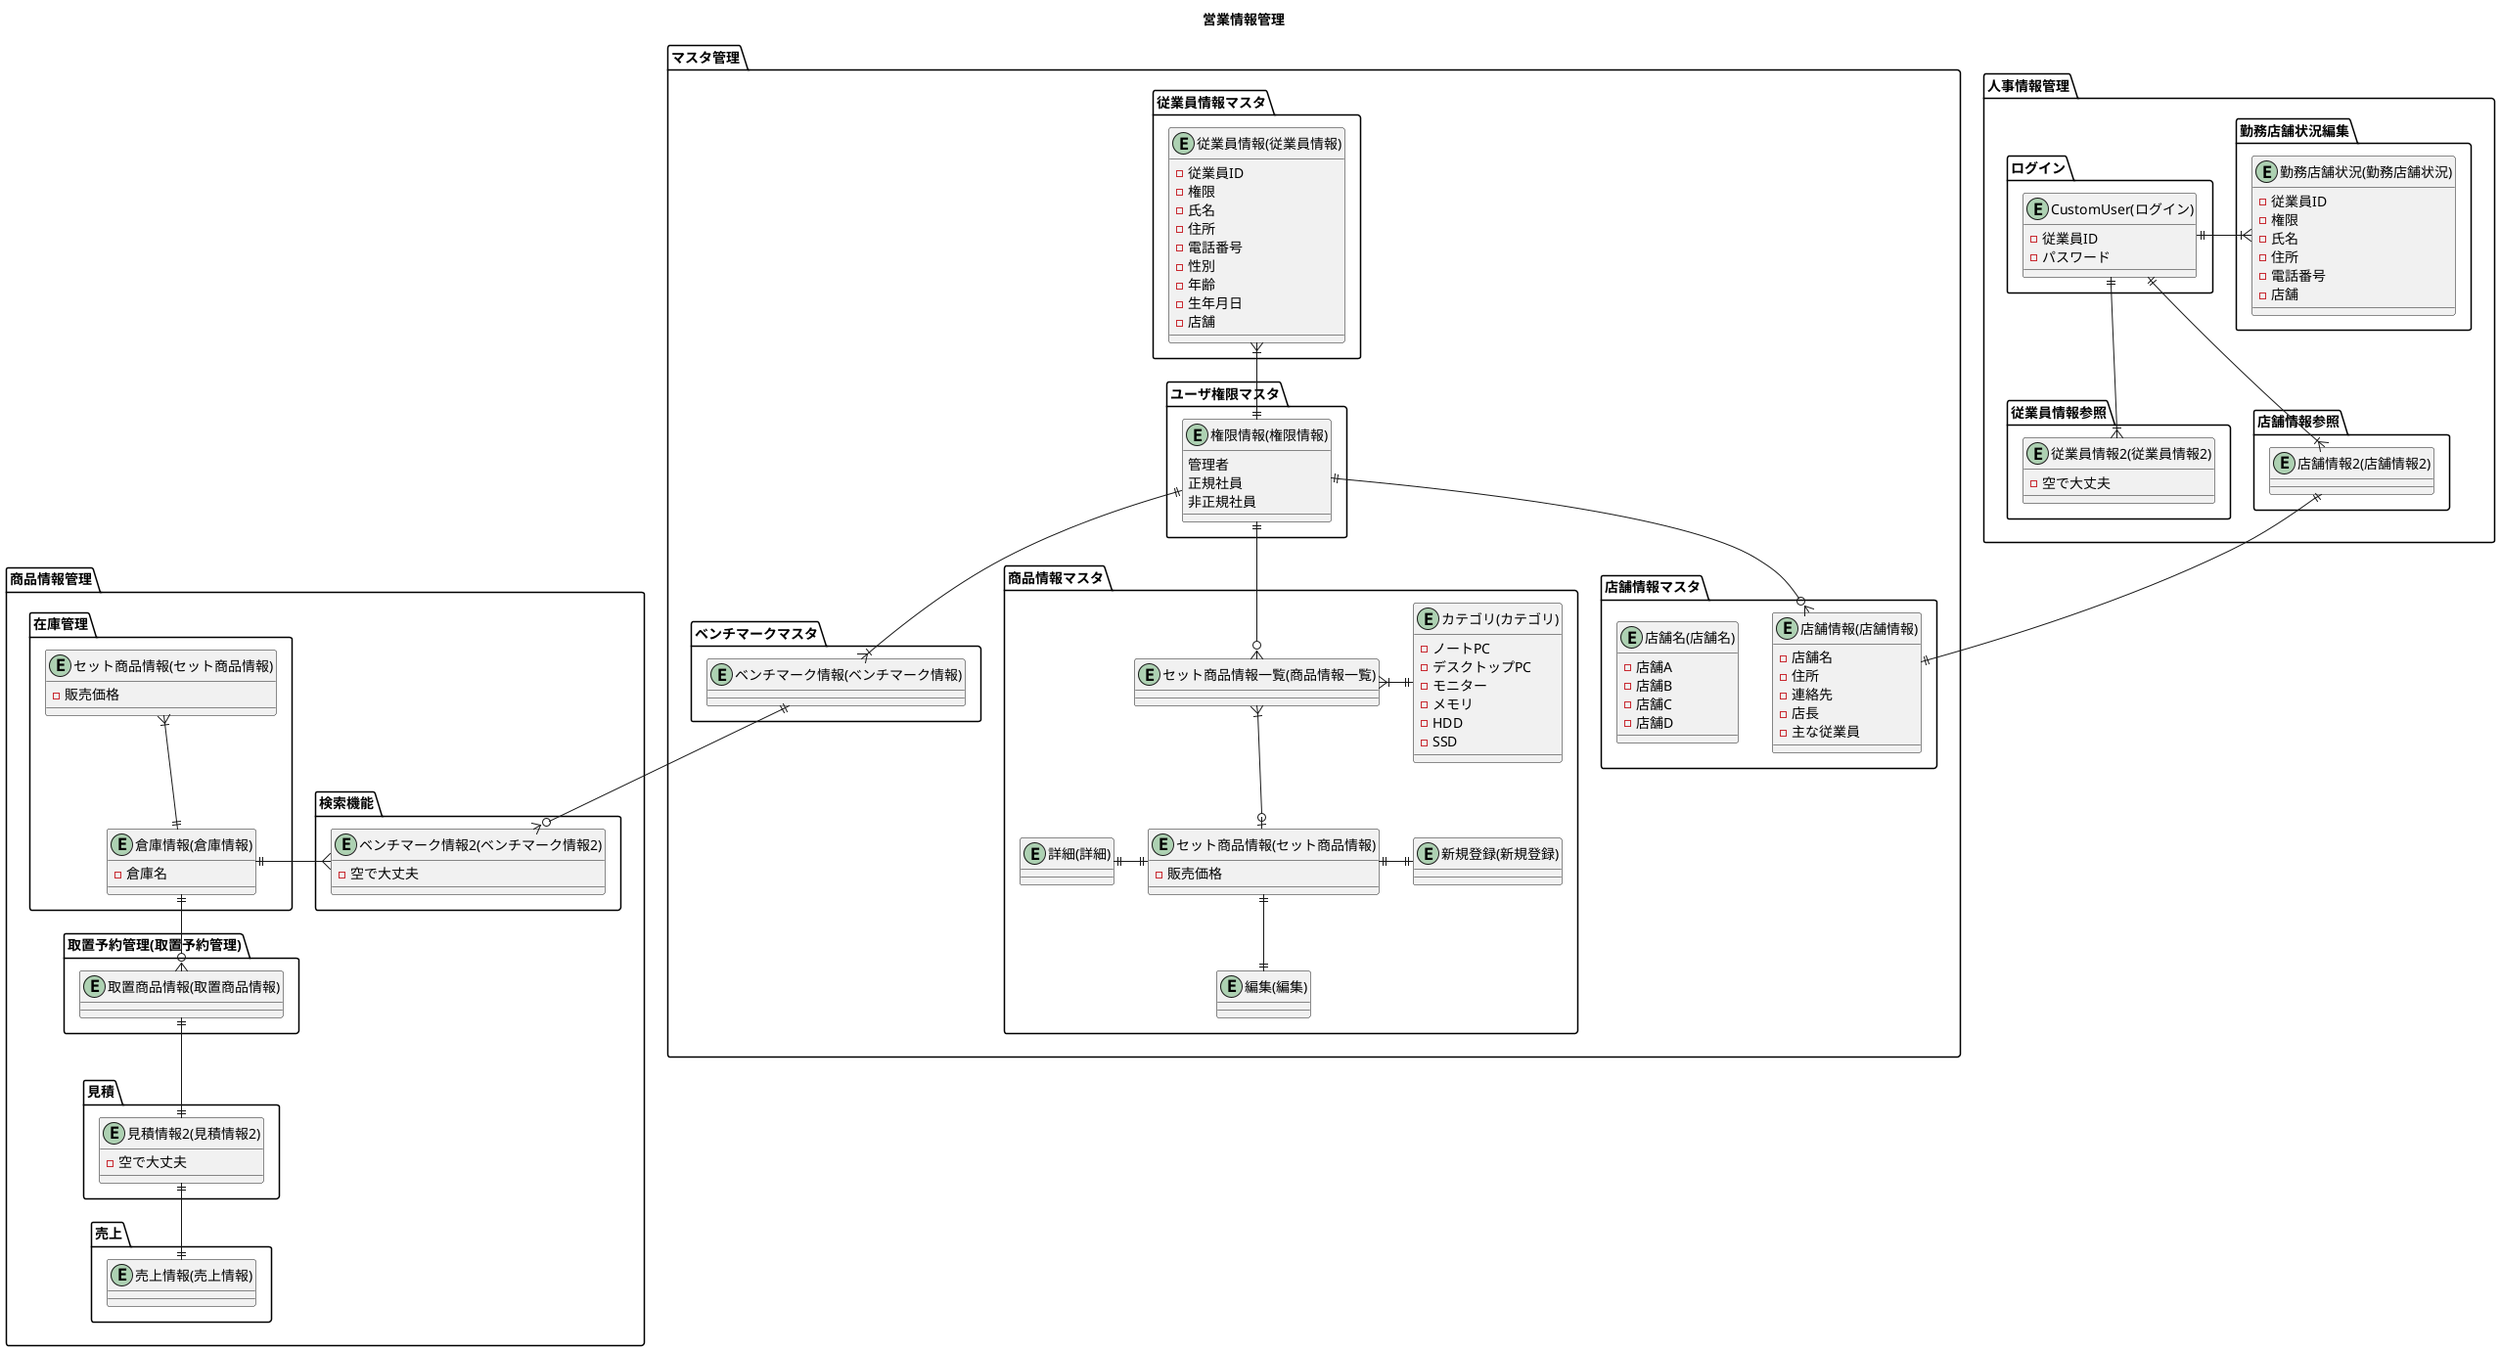 @startuml クラス図
' left to right direction

title 営業情報管理


package "マスタ管理" as mastermana {
    package 従業員情報マスタ{
        ' 従業員情報
        ' モデル
        entity "従業員情報(従業員情報)" as 従業員{
            -従業員ID
            -権限
            -氏名
            -住所
            -電話番号
            -性別
            -年齢
            -生年月日
            -店舗
        }
    }
    package "店舗情報マスタ"{
        ' 店舗情報
        ' モデル
        entity "店舗情報(店舗情報)" as 店舗{
            -店舗名
            -住所
            -連絡先
            -店長
            -主な従業員
        }
        entity "店舗名(店舗名)" as 店舗名{
            -店舗A
            -店舗B
            -店舗C
            -店舗D
        }
    }
    package ユーザ権限マスタ{
        'ユーザ権限'
        ' モデル
        entity "権限情報(権限情報)" as 権限{
            管理者
            正規社員
            非正規社員
        }
    }
    package 商品情報マスタ{
        ' 商品情報管理
        ' モデル
        entity "セット商品情報(セット商品情報)" as セット{
            -販売価格
            ' 保留中
        }
        entity "カテゴリ(カテゴリ)" as カテゴリ{
            -ノートPC
            -デスクトップPC
            -モニター
            -メモリ
            -HDD
            -SSD
        }
        ' コントローラ
        entity "セット商品情報一覧(商品情報一覧)" as セット一覧{}
        entity "新規登録(新規登録)" as 新規{}
        entity "詳細(詳細)" as 詳細{}
        entity "編集(編集)" as 編集{}
        セット一覧}|--o|セット
        セット一覧}|-r-||カテゴリ
        セット||-r-||新規
        セット||-d-||編集
        セット||-l-||詳細
    }
    package ベンチマークマスタ{
        ' ベンチマークマスタ
        ' モデル
        entity "ベンチマーク情報(ベンチマーク情報)" as ベンチマーク{
            ' 保留中
        }
    }
    ' package 売上情報マスタ{
        ' 売上情報
        ' モデル
        従業員 }|-d-|| 権限
        権限 ||-d-|{ ベンチマーク
        権限 ||-d-o{ セット一覧
        権限 ||-d-o{ 店舗

}


package "商品情報管理" as itemmana {
    package 在庫管理{
        ' 商品情報管理
        ' モデル
        entity "セット商品情報(セット商品情報)" as セット商品情報{
            -販売価格
            ' 保留中
        }
        entity "倉庫情報(倉庫情報)" as 倉庫情報{
        -倉庫名
        ' +移動指示()
        }
        セット商品情報}|-d-||倉庫情報
    }
    package 検索機能{
        ' ベンチマークマスタ
        ' モデル
        entity "ベンチマーク情報2(ベンチマーク情報2)" as ベンチマーク情報2{
            ' 保留中
            -空で大丈夫
        }
    }
    package 取置予約管理(取置予約管理){
        ' 取置商品情報
        ' モデル
        entity "取置商品情報(取置商品情報)" as 取置商品情報{

        }
    }
    package 見積{
        entity "見積情報2(見積情報2)" as 見積情報2{
            -空で大丈夫
        }
    }
    package 売上{
        ' 売上情報
        ' モデル
        entity "売上情報(売上情報)" as 売上情報{}
    }
    倉庫情報||-d-o{取置商品情報
    倉庫情報||-r-{ベンチマーク情報2
    取置商品情報||-d-||見積情報2
    見積情報2||-d-||売上情報

    
}


package "人事情報管理" as huremana {
    package 従業員情報参照{
        entity "従業員情報2(従業員情報2)" as 従業員情報2{
            -空で大丈夫
        }
    }
    package 店舗情報参照{
        entity "店舗情報2(店舗情報2)" as 店舗情報2{}
    }
    package 勤務店舗状況編集{
        entity "勤務店舗状況(勤務店舗状況)" as 勤務店舗{
            -従業員ID
            -権限
            -氏名
            -住所
            -電話番号
            -店舗
        }
    }
    package ログイン{
        ' ログイン'
        ' モデル
        ' entity "django-allauth(ログイン)" as da{
        '     -従業員ID
        '     -パスワード
        '     ' +ログイン()
        ' }
        entity "CustomUser(ログイン)" as login{
            -従業員ID
            -パスワード
        }
    }
    login ||-r-|{ 勤務店舗
    login ||--|{ 従業員情報2
    login ||-d-|{ 店舗情報2
}


店舗情報2||-d-||店舗
ベンチマーク||-d-o{ベンチマーク情報2






' entity Meta{
'     -保留
' }

' itemmana -[hidden]- huremana
' mastermana -[hidden]down- itemmana
' mastermana -[hidden]down- huremana

' 要素の書き出しから


' CustomUser +-- Meta
@enduml
